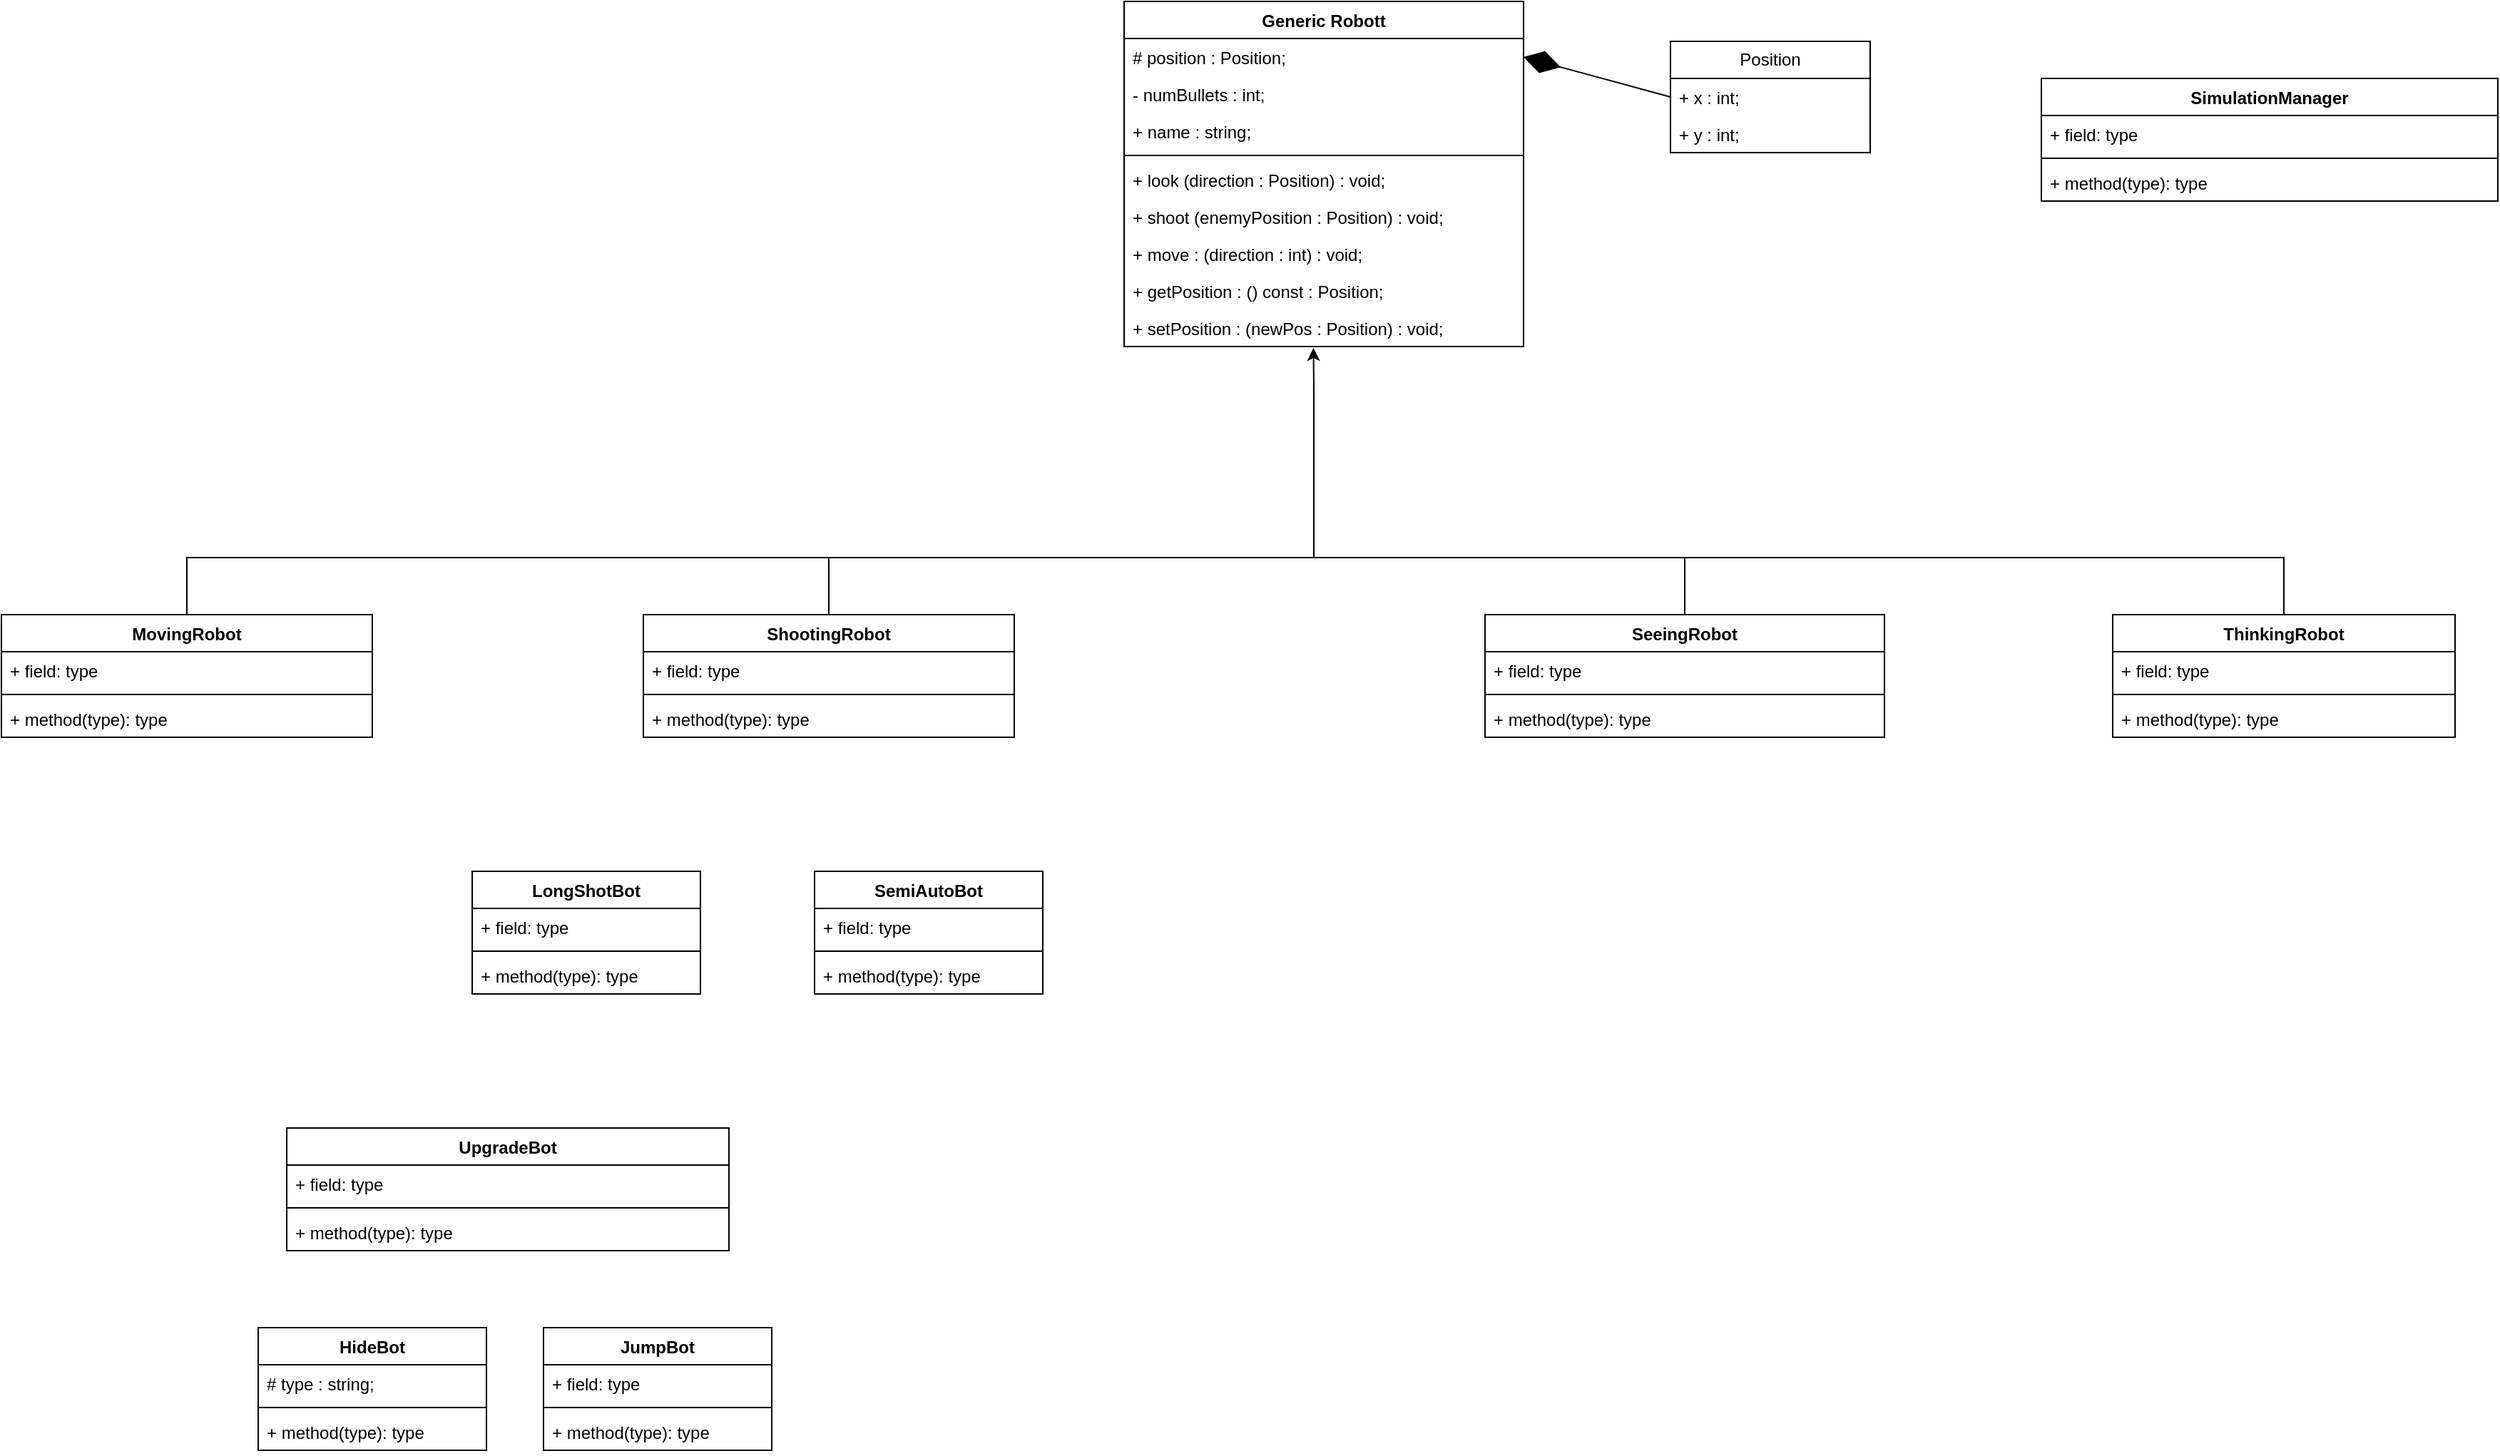 <mxfile version="27.0.6">
  <diagram name="Page-1" id="opCcGq341DNbt-FzEkQ6">
    <mxGraphModel dx="1763" dy="510" grid="1" gridSize="10" guides="1" tooltips="1" connect="1" arrows="1" fold="1" page="1" pageScale="1" pageWidth="850" pageHeight="1100" math="0" shadow="0">
      <root>
        <mxCell id="0" />
        <mxCell id="1" parent="0" />
        <mxCell id="jo4CeBIh-6-iTtw7Tc6J-8" value="Generic Robott" style="swimlane;fontStyle=1;align=center;verticalAlign=top;childLayout=stackLayout;horizontal=1;startSize=26;horizontalStack=0;resizeParent=1;resizeParentMax=0;resizeLast=0;collapsible=1;marginBottom=0;whiteSpace=wrap;html=1;" parent="1" vertex="1">
          <mxGeometry x="267" y="280" width="280" height="242" as="geometry" />
        </mxCell>
        <mxCell id="jo4CeBIh-6-iTtw7Tc6J-9" value="# position : Position;" style="text;strokeColor=none;fillColor=none;align=left;verticalAlign=top;spacingLeft=4;spacingRight=4;overflow=hidden;rotatable=0;points=[[0,0.5],[1,0.5]];portConstraint=eastwest;whiteSpace=wrap;html=1;" parent="jo4CeBIh-6-iTtw7Tc6J-8" vertex="1">
          <mxGeometry y="26" width="280" height="26" as="geometry" />
        </mxCell>
        <mxCell id="jo4CeBIh-6-iTtw7Tc6J-19" value="- numBullets : int;" style="text;strokeColor=none;fillColor=none;align=left;verticalAlign=top;spacingLeft=4;spacingRight=4;overflow=hidden;rotatable=0;points=[[0,0.5],[1,0.5]];portConstraint=eastwest;whiteSpace=wrap;html=1;" parent="jo4CeBIh-6-iTtw7Tc6J-8" vertex="1">
          <mxGeometry y="52" width="280" height="26" as="geometry" />
        </mxCell>
        <mxCell id="jo4CeBIh-6-iTtw7Tc6J-15" value="+ name : string;" style="text;strokeColor=none;fillColor=none;align=left;verticalAlign=top;spacingLeft=4;spacingRight=4;overflow=hidden;rotatable=0;points=[[0,0.5],[1,0.5]];portConstraint=eastwest;whiteSpace=wrap;html=1;" parent="jo4CeBIh-6-iTtw7Tc6J-8" vertex="1">
          <mxGeometry y="78" width="280" height="26" as="geometry" />
        </mxCell>
        <mxCell id="jo4CeBIh-6-iTtw7Tc6J-10" value="" style="line;strokeWidth=1;fillColor=none;align=left;verticalAlign=middle;spacingTop=-1;spacingLeft=3;spacingRight=3;rotatable=0;labelPosition=right;points=[];portConstraint=eastwest;strokeColor=inherit;" parent="jo4CeBIh-6-iTtw7Tc6J-8" vertex="1">
          <mxGeometry y="104" width="280" height="8" as="geometry" />
        </mxCell>
        <mxCell id="jo4CeBIh-6-iTtw7Tc6J-11" value="+ look (direction : Position) : void;" style="text;strokeColor=none;fillColor=none;align=left;verticalAlign=top;spacingLeft=4;spacingRight=4;overflow=hidden;rotatable=0;points=[[0,0.5],[1,0.5]];portConstraint=eastwest;whiteSpace=wrap;html=1;" parent="jo4CeBIh-6-iTtw7Tc6J-8" vertex="1">
          <mxGeometry y="112" width="280" height="26" as="geometry" />
        </mxCell>
        <mxCell id="jo4CeBIh-6-iTtw7Tc6J-12" value="+ shoot (enemyPosition : Position) : void;" style="text;strokeColor=none;fillColor=none;align=left;verticalAlign=top;spacingLeft=4;spacingRight=4;overflow=hidden;rotatable=0;points=[[0,0.5],[1,0.5]];portConstraint=eastwest;whiteSpace=wrap;html=1;" parent="jo4CeBIh-6-iTtw7Tc6J-8" vertex="1">
          <mxGeometry y="138" width="280" height="26" as="geometry" />
        </mxCell>
        <mxCell id="TCzFSlDF13JqIAByZluW-29" value="&lt;div&gt;+ move : (direction : int) : void;&lt;/div&gt;" style="text;strokeColor=none;fillColor=none;align=left;verticalAlign=top;spacingLeft=4;spacingRight=4;overflow=hidden;rotatable=0;points=[[0,0.5,0,0,0],[1,0.5,0,0,0]];portConstraint=eastwest;whiteSpace=wrap;html=1;" parent="jo4CeBIh-6-iTtw7Tc6J-8" vertex="1">
          <mxGeometry y="164" width="280" height="26" as="geometry" />
        </mxCell>
        <mxCell id="TCzFSlDF13JqIAByZluW-28" value="+ getPosition : () const : Position;&lt;div&gt;&lt;br&gt;&lt;/div&gt;" style="text;strokeColor=none;fillColor=none;align=left;verticalAlign=top;spacingLeft=4;spacingRight=4;overflow=hidden;rotatable=0;points=[[0,0.5],[1,0.5]];portConstraint=eastwest;whiteSpace=wrap;html=1;" parent="jo4CeBIh-6-iTtw7Tc6J-8" vertex="1">
          <mxGeometry y="190" width="280" height="26" as="geometry" />
        </mxCell>
        <mxCell id="YIjotV5RAUvXDinl-UVa-25" value="+ setPosition : (newPos : Position) : void;&lt;div&gt;&lt;br&gt;&lt;/div&gt;" style="text;strokeColor=none;fillColor=none;align=left;verticalAlign=top;spacingLeft=4;spacingRight=4;overflow=hidden;rotatable=0;points=[[0,0.5],[1,0.5]];portConstraint=eastwest;whiteSpace=wrap;html=1;" vertex="1" parent="jo4CeBIh-6-iTtw7Tc6J-8">
          <mxGeometry y="216" width="280" height="26" as="geometry" />
        </mxCell>
        <mxCell id="TCzFSlDF13JqIAByZluW-1" value="Position" style="swimlane;fontStyle=0;childLayout=stackLayout;horizontal=1;startSize=26;fillColor=none;horizontalStack=0;resizeParent=1;resizeParentMax=0;resizeLast=0;collapsible=1;marginBottom=0;whiteSpace=wrap;html=1;" parent="1" vertex="1">
          <mxGeometry x="650" y="308" width="140" height="78" as="geometry" />
        </mxCell>
        <mxCell id="TCzFSlDF13JqIAByZluW-2" value="+ x : int;" style="text;strokeColor=none;fillColor=none;align=left;verticalAlign=top;spacingLeft=4;spacingRight=4;overflow=hidden;rotatable=0;points=[[0,0.5],[1,0.5]];portConstraint=eastwest;whiteSpace=wrap;html=1;" parent="TCzFSlDF13JqIAByZluW-1" vertex="1">
          <mxGeometry y="26" width="140" height="26" as="geometry" />
        </mxCell>
        <mxCell id="TCzFSlDF13JqIAByZluW-3" value="+ y : int;" style="text;strokeColor=none;fillColor=none;align=left;verticalAlign=top;spacingLeft=4;spacingRight=4;overflow=hidden;rotatable=0;points=[[0,0.5],[1,0.5]];portConstraint=eastwest;whiteSpace=wrap;html=1;" parent="TCzFSlDF13JqIAByZluW-1" vertex="1">
          <mxGeometry y="52" width="140" height="26" as="geometry" />
        </mxCell>
        <mxCell id="TCzFSlDF13JqIAByZluW-5" value="" style="endArrow=diamondThin;endFill=1;endSize=24;html=1;rounded=0;entryX=1;entryY=0.5;entryDx=0;entryDy=0;exitX=0;exitY=0.5;exitDx=0;exitDy=0;" parent="1" source="TCzFSlDF13JqIAByZluW-2" target="jo4CeBIh-6-iTtw7Tc6J-9" edge="1">
          <mxGeometry width="160" relative="1" as="geometry">
            <mxPoint x="580" y="560" as="sourcePoint" />
            <mxPoint x="740" y="560" as="targetPoint" />
          </mxGeometry>
        </mxCell>
        <mxCell id="TCzFSlDF13JqIAByZluW-12" style="edgeStyle=orthogonalEdgeStyle;rounded=0;orthogonalLoop=1;jettySize=auto;html=1;entryX=0.474;entryY=1.04;entryDx=0;entryDy=0;entryPerimeter=0;" parent="1" source="TCzFSlDF13JqIAByZluW-7" target="YIjotV5RAUvXDinl-UVa-25" edge="1">
          <mxGeometry relative="1" as="geometry">
            <mxPoint x="400" y="550" as="targetPoint" />
            <Array as="points">
              <mxPoint x="-390" y="670" />
              <mxPoint x="400" y="670" />
              <mxPoint x="400" y="551" />
            </Array>
          </mxGeometry>
        </mxCell>
        <mxCell id="TCzFSlDF13JqIAByZluW-7" value="MovingRobot" style="swimlane;fontStyle=1;align=center;verticalAlign=top;childLayout=stackLayout;horizontal=1;startSize=26;horizontalStack=0;resizeParent=1;resizeParentMax=0;resizeLast=0;collapsible=1;marginBottom=0;whiteSpace=wrap;html=1;" parent="1" vertex="1">
          <mxGeometry x="-520" y="710" width="260" height="86" as="geometry" />
        </mxCell>
        <mxCell id="TCzFSlDF13JqIAByZluW-8" value="+ field: type" style="text;strokeColor=none;fillColor=none;align=left;verticalAlign=top;spacingLeft=4;spacingRight=4;overflow=hidden;rotatable=0;points=[[0,0.5],[1,0.5]];portConstraint=eastwest;whiteSpace=wrap;html=1;" parent="TCzFSlDF13JqIAByZluW-7" vertex="1">
          <mxGeometry y="26" width="260" height="26" as="geometry" />
        </mxCell>
        <mxCell id="TCzFSlDF13JqIAByZluW-9" value="" style="line;strokeWidth=1;fillColor=none;align=left;verticalAlign=middle;spacingTop=-1;spacingLeft=3;spacingRight=3;rotatable=0;labelPosition=right;points=[];portConstraint=eastwest;strokeColor=inherit;" parent="TCzFSlDF13JqIAByZluW-7" vertex="1">
          <mxGeometry y="52" width="260" height="8" as="geometry" />
        </mxCell>
        <mxCell id="TCzFSlDF13JqIAByZluW-10" value="+ method(type): type" style="text;strokeColor=none;fillColor=none;align=left;verticalAlign=top;spacingLeft=4;spacingRight=4;overflow=hidden;rotatable=0;points=[[0,0.5],[1,0.5]];portConstraint=eastwest;whiteSpace=wrap;html=1;" parent="TCzFSlDF13JqIAByZluW-7" vertex="1">
          <mxGeometry y="60" width="260" height="26" as="geometry" />
        </mxCell>
        <mxCell id="TCzFSlDF13JqIAByZluW-13" value="ShootingRobot" style="swimlane;fontStyle=1;align=center;verticalAlign=top;childLayout=stackLayout;horizontal=1;startSize=26;horizontalStack=0;resizeParent=1;resizeParentMax=0;resizeLast=0;collapsible=1;marginBottom=0;whiteSpace=wrap;html=1;" parent="1" vertex="1">
          <mxGeometry x="-70" y="710" width="260" height="86" as="geometry" />
        </mxCell>
        <mxCell id="TCzFSlDF13JqIAByZluW-14" value="+ field: type" style="text;strokeColor=none;fillColor=none;align=left;verticalAlign=top;spacingLeft=4;spacingRight=4;overflow=hidden;rotatable=0;points=[[0,0.5],[1,0.5]];portConstraint=eastwest;whiteSpace=wrap;html=1;" parent="TCzFSlDF13JqIAByZluW-13" vertex="1">
          <mxGeometry y="26" width="260" height="26" as="geometry" />
        </mxCell>
        <mxCell id="TCzFSlDF13JqIAByZluW-15" value="" style="line;strokeWidth=1;fillColor=none;align=left;verticalAlign=middle;spacingTop=-1;spacingLeft=3;spacingRight=3;rotatable=0;labelPosition=right;points=[];portConstraint=eastwest;strokeColor=inherit;" parent="TCzFSlDF13JqIAByZluW-13" vertex="1">
          <mxGeometry y="52" width="260" height="8" as="geometry" />
        </mxCell>
        <mxCell id="TCzFSlDF13JqIAByZluW-16" value="+ method(type): type" style="text;strokeColor=none;fillColor=none;align=left;verticalAlign=top;spacingLeft=4;spacingRight=4;overflow=hidden;rotatable=0;points=[[0,0.5],[1,0.5]];portConstraint=eastwest;whiteSpace=wrap;html=1;" parent="TCzFSlDF13JqIAByZluW-13" vertex="1">
          <mxGeometry y="60" width="260" height="26" as="geometry" />
        </mxCell>
        <mxCell id="TCzFSlDF13JqIAByZluW-17" value="SeeingRobot" style="swimlane;fontStyle=1;align=center;verticalAlign=top;childLayout=stackLayout;horizontal=1;startSize=26;horizontalStack=0;resizeParent=1;resizeParentMax=0;resizeLast=0;collapsible=1;marginBottom=0;whiteSpace=wrap;html=1;" parent="1" vertex="1">
          <mxGeometry x="520" y="710" width="280" height="86" as="geometry" />
        </mxCell>
        <mxCell id="TCzFSlDF13JqIAByZluW-18" value="+ field: type" style="text;strokeColor=none;fillColor=none;align=left;verticalAlign=top;spacingLeft=4;spacingRight=4;overflow=hidden;rotatable=0;points=[[0,0.5],[1,0.5]];portConstraint=eastwest;whiteSpace=wrap;html=1;" parent="TCzFSlDF13JqIAByZluW-17" vertex="1">
          <mxGeometry y="26" width="280" height="26" as="geometry" />
        </mxCell>
        <mxCell id="TCzFSlDF13JqIAByZluW-19" value="" style="line;strokeWidth=1;fillColor=none;align=left;verticalAlign=middle;spacingTop=-1;spacingLeft=3;spacingRight=3;rotatable=0;labelPosition=right;points=[];portConstraint=eastwest;strokeColor=inherit;" parent="TCzFSlDF13JqIAByZluW-17" vertex="1">
          <mxGeometry y="52" width="280" height="8" as="geometry" />
        </mxCell>
        <mxCell id="TCzFSlDF13JqIAByZluW-20" value="+ method(type): type" style="text;strokeColor=none;fillColor=none;align=left;verticalAlign=top;spacingLeft=4;spacingRight=4;overflow=hidden;rotatable=0;points=[[0,0.5],[1,0.5]];portConstraint=eastwest;whiteSpace=wrap;html=1;" parent="TCzFSlDF13JqIAByZluW-17" vertex="1">
          <mxGeometry y="60" width="280" height="26" as="geometry" />
        </mxCell>
        <mxCell id="TCzFSlDF13JqIAByZluW-21" value="" style="endArrow=none;html=1;rounded=0;exitX=0.5;exitY=0;exitDx=0;exitDy=0;" parent="1" source="TCzFSlDF13JqIAByZluW-13" edge="1">
          <mxGeometry width="50" height="50" relative="1" as="geometry">
            <mxPoint x="200" y="750" as="sourcePoint" />
            <mxPoint x="60" y="670" as="targetPoint" />
          </mxGeometry>
        </mxCell>
        <mxCell id="TCzFSlDF13JqIAByZluW-22" value="ThinkingRobot" style="swimlane;fontStyle=1;align=center;verticalAlign=top;childLayout=stackLayout;horizontal=1;startSize=26;horizontalStack=0;resizeParent=1;resizeParentMax=0;resizeLast=0;collapsible=1;marginBottom=0;whiteSpace=wrap;html=1;" parent="1" vertex="1">
          <mxGeometry x="960" y="710" width="240" height="86" as="geometry" />
        </mxCell>
        <mxCell id="TCzFSlDF13JqIAByZluW-23" value="+ field: type" style="text;strokeColor=none;fillColor=none;align=left;verticalAlign=top;spacingLeft=4;spacingRight=4;overflow=hidden;rotatable=0;points=[[0,0.5],[1,0.5]];portConstraint=eastwest;whiteSpace=wrap;html=1;" parent="TCzFSlDF13JqIAByZluW-22" vertex="1">
          <mxGeometry y="26" width="240" height="26" as="geometry" />
        </mxCell>
        <mxCell id="TCzFSlDF13JqIAByZluW-24" value="" style="line;strokeWidth=1;fillColor=none;align=left;verticalAlign=middle;spacingTop=-1;spacingLeft=3;spacingRight=3;rotatable=0;labelPosition=right;points=[];portConstraint=eastwest;strokeColor=inherit;" parent="TCzFSlDF13JqIAByZluW-22" vertex="1">
          <mxGeometry y="52" width="240" height="8" as="geometry" />
        </mxCell>
        <mxCell id="TCzFSlDF13JqIAByZluW-25" value="+ method(type): type" style="text;strokeColor=none;fillColor=none;align=left;verticalAlign=top;spacingLeft=4;spacingRight=4;overflow=hidden;rotatable=0;points=[[0,0.5],[1,0.5]];portConstraint=eastwest;whiteSpace=wrap;html=1;" parent="TCzFSlDF13JqIAByZluW-22" vertex="1">
          <mxGeometry y="60" width="240" height="26" as="geometry" />
        </mxCell>
        <mxCell id="TCzFSlDF13JqIAByZluW-26" value="" style="endArrow=none;html=1;rounded=0;exitX=0.5;exitY=0;exitDx=0;exitDy=0;edgeStyle=orthogonalEdgeStyle;" parent="1" source="TCzFSlDF13JqIAByZluW-22" edge="1">
          <mxGeometry width="50" height="50" relative="1" as="geometry">
            <mxPoint x="820" y="670" as="sourcePoint" />
            <mxPoint x="400" y="670" as="targetPoint" />
            <Array as="points">
              <mxPoint x="1080" y="670" />
            </Array>
          </mxGeometry>
        </mxCell>
        <mxCell id="TCzFSlDF13JqIAByZluW-27" value="" style="endArrow=none;html=1;rounded=0;exitX=0.5;exitY=0;exitDx=0;exitDy=0;" parent="1" source="TCzFSlDF13JqIAByZluW-17" edge="1">
          <mxGeometry width="50" height="50" relative="1" as="geometry">
            <mxPoint x="540" y="650" as="sourcePoint" />
            <mxPoint x="660" y="670" as="targetPoint" />
          </mxGeometry>
        </mxCell>
        <mxCell id="YIjotV5RAUvXDinl-UVa-1" value="JumpBot" style="swimlane;fontStyle=1;align=center;verticalAlign=top;childLayout=stackLayout;horizontal=1;startSize=26;horizontalStack=0;resizeParent=1;resizeParentMax=0;resizeLast=0;collapsible=1;marginBottom=0;whiteSpace=wrap;html=1;" vertex="1" parent="1">
          <mxGeometry x="-140" y="1210" width="160" height="86" as="geometry" />
        </mxCell>
        <mxCell id="YIjotV5RAUvXDinl-UVa-2" value="+ field: type" style="text;strokeColor=none;fillColor=none;align=left;verticalAlign=top;spacingLeft=4;spacingRight=4;overflow=hidden;rotatable=0;points=[[0,0.5],[1,0.5]];portConstraint=eastwest;whiteSpace=wrap;html=1;" vertex="1" parent="YIjotV5RAUvXDinl-UVa-1">
          <mxGeometry y="26" width="160" height="26" as="geometry" />
        </mxCell>
        <mxCell id="YIjotV5RAUvXDinl-UVa-3" value="" style="line;strokeWidth=1;fillColor=none;align=left;verticalAlign=middle;spacingTop=-1;spacingLeft=3;spacingRight=3;rotatable=0;labelPosition=right;points=[];portConstraint=eastwest;strokeColor=inherit;" vertex="1" parent="YIjotV5RAUvXDinl-UVa-1">
          <mxGeometry y="52" width="160" height="8" as="geometry" />
        </mxCell>
        <mxCell id="YIjotV5RAUvXDinl-UVa-4" value="+ method(type): type" style="text;strokeColor=none;fillColor=none;align=left;verticalAlign=top;spacingLeft=4;spacingRight=4;overflow=hidden;rotatable=0;points=[[0,0.5],[1,0.5]];portConstraint=eastwest;whiteSpace=wrap;html=1;" vertex="1" parent="YIjotV5RAUvXDinl-UVa-1">
          <mxGeometry y="60" width="160" height="26" as="geometry" />
        </mxCell>
        <mxCell id="YIjotV5RAUvXDinl-UVa-5" value="HideBot" style="swimlane;fontStyle=1;align=center;verticalAlign=top;childLayout=stackLayout;horizontal=1;startSize=26;horizontalStack=0;resizeParent=1;resizeParentMax=0;resizeLast=0;collapsible=1;marginBottom=0;whiteSpace=wrap;html=1;" vertex="1" parent="1">
          <mxGeometry x="-340" y="1210" width="160" height="86" as="geometry" />
        </mxCell>
        <mxCell id="YIjotV5RAUvXDinl-UVa-6" value="# type : string;" style="text;strokeColor=none;fillColor=none;align=left;verticalAlign=top;spacingLeft=4;spacingRight=4;overflow=hidden;rotatable=0;points=[[0,0.5],[1,0.5]];portConstraint=eastwest;whiteSpace=wrap;html=1;" vertex="1" parent="YIjotV5RAUvXDinl-UVa-5">
          <mxGeometry y="26" width="160" height="26" as="geometry" />
        </mxCell>
        <mxCell id="YIjotV5RAUvXDinl-UVa-7" value="" style="line;strokeWidth=1;fillColor=none;align=left;verticalAlign=middle;spacingTop=-1;spacingLeft=3;spacingRight=3;rotatable=0;labelPosition=right;points=[];portConstraint=eastwest;strokeColor=inherit;" vertex="1" parent="YIjotV5RAUvXDinl-UVa-5">
          <mxGeometry y="52" width="160" height="8" as="geometry" />
        </mxCell>
        <mxCell id="YIjotV5RAUvXDinl-UVa-8" value="+ method(type): type" style="text;strokeColor=none;fillColor=none;align=left;verticalAlign=top;spacingLeft=4;spacingRight=4;overflow=hidden;rotatable=0;points=[[0,0.5],[1,0.5]];portConstraint=eastwest;whiteSpace=wrap;html=1;" vertex="1" parent="YIjotV5RAUvXDinl-UVa-5">
          <mxGeometry y="60" width="160" height="26" as="geometry" />
        </mxCell>
        <mxCell id="YIjotV5RAUvXDinl-UVa-9" value="LongShotBot" style="swimlane;fontStyle=1;align=center;verticalAlign=top;childLayout=stackLayout;horizontal=1;startSize=26;horizontalStack=0;resizeParent=1;resizeParentMax=0;resizeLast=0;collapsible=1;marginBottom=0;whiteSpace=wrap;html=1;" vertex="1" parent="1">
          <mxGeometry x="-190" y="890" width="160" height="86" as="geometry" />
        </mxCell>
        <mxCell id="YIjotV5RAUvXDinl-UVa-10" value="+ field: type" style="text;strokeColor=none;fillColor=none;align=left;verticalAlign=top;spacingLeft=4;spacingRight=4;overflow=hidden;rotatable=0;points=[[0,0.5],[1,0.5]];portConstraint=eastwest;whiteSpace=wrap;html=1;" vertex="1" parent="YIjotV5RAUvXDinl-UVa-9">
          <mxGeometry y="26" width="160" height="26" as="geometry" />
        </mxCell>
        <mxCell id="YIjotV5RAUvXDinl-UVa-11" value="" style="line;strokeWidth=1;fillColor=none;align=left;verticalAlign=middle;spacingTop=-1;spacingLeft=3;spacingRight=3;rotatable=0;labelPosition=right;points=[];portConstraint=eastwest;strokeColor=inherit;" vertex="1" parent="YIjotV5RAUvXDinl-UVa-9">
          <mxGeometry y="52" width="160" height="8" as="geometry" />
        </mxCell>
        <mxCell id="YIjotV5RAUvXDinl-UVa-12" value="+ method(type): type" style="text;strokeColor=none;fillColor=none;align=left;verticalAlign=top;spacingLeft=4;spacingRight=4;overflow=hidden;rotatable=0;points=[[0,0.5],[1,0.5]];portConstraint=eastwest;whiteSpace=wrap;html=1;" vertex="1" parent="YIjotV5RAUvXDinl-UVa-9">
          <mxGeometry y="60" width="160" height="26" as="geometry" />
        </mxCell>
        <mxCell id="YIjotV5RAUvXDinl-UVa-13" value="SemiAutoBot" style="swimlane;fontStyle=1;align=center;verticalAlign=top;childLayout=stackLayout;horizontal=1;startSize=26;horizontalStack=0;resizeParent=1;resizeParentMax=0;resizeLast=0;collapsible=1;marginBottom=0;whiteSpace=wrap;html=1;" vertex="1" parent="1">
          <mxGeometry x="50" y="890" width="160" height="86" as="geometry" />
        </mxCell>
        <mxCell id="YIjotV5RAUvXDinl-UVa-14" value="+ field: type" style="text;strokeColor=none;fillColor=none;align=left;verticalAlign=top;spacingLeft=4;spacingRight=4;overflow=hidden;rotatable=0;points=[[0,0.5],[1,0.5]];portConstraint=eastwest;whiteSpace=wrap;html=1;" vertex="1" parent="YIjotV5RAUvXDinl-UVa-13">
          <mxGeometry y="26" width="160" height="26" as="geometry" />
        </mxCell>
        <mxCell id="YIjotV5RAUvXDinl-UVa-15" value="" style="line;strokeWidth=1;fillColor=none;align=left;verticalAlign=middle;spacingTop=-1;spacingLeft=3;spacingRight=3;rotatable=0;labelPosition=right;points=[];portConstraint=eastwest;strokeColor=inherit;" vertex="1" parent="YIjotV5RAUvXDinl-UVa-13">
          <mxGeometry y="52" width="160" height="8" as="geometry" />
        </mxCell>
        <mxCell id="YIjotV5RAUvXDinl-UVa-16" value="+ method(type): type" style="text;strokeColor=none;fillColor=none;align=left;verticalAlign=top;spacingLeft=4;spacingRight=4;overflow=hidden;rotatable=0;points=[[0,0.5],[1,0.5]];portConstraint=eastwest;whiteSpace=wrap;html=1;" vertex="1" parent="YIjotV5RAUvXDinl-UVa-13">
          <mxGeometry y="60" width="160" height="26" as="geometry" />
        </mxCell>
        <mxCell id="YIjotV5RAUvXDinl-UVa-17" value="SimulationManager" style="swimlane;fontStyle=1;align=center;verticalAlign=top;childLayout=stackLayout;horizontal=1;startSize=26;horizontalStack=0;resizeParent=1;resizeParentMax=0;resizeLast=0;collapsible=1;marginBottom=0;whiteSpace=wrap;html=1;" vertex="1" parent="1">
          <mxGeometry x="910" y="334" width="320" height="86" as="geometry" />
        </mxCell>
        <mxCell id="YIjotV5RAUvXDinl-UVa-18" value="+ field: type" style="text;strokeColor=none;fillColor=none;align=left;verticalAlign=top;spacingLeft=4;spacingRight=4;overflow=hidden;rotatable=0;points=[[0,0.5],[1,0.5]];portConstraint=eastwest;whiteSpace=wrap;html=1;" vertex="1" parent="YIjotV5RAUvXDinl-UVa-17">
          <mxGeometry y="26" width="320" height="26" as="geometry" />
        </mxCell>
        <mxCell id="YIjotV5RAUvXDinl-UVa-19" value="" style="line;strokeWidth=1;fillColor=none;align=left;verticalAlign=middle;spacingTop=-1;spacingLeft=3;spacingRight=3;rotatable=0;labelPosition=right;points=[];portConstraint=eastwest;strokeColor=inherit;" vertex="1" parent="YIjotV5RAUvXDinl-UVa-17">
          <mxGeometry y="52" width="320" height="8" as="geometry" />
        </mxCell>
        <mxCell id="YIjotV5RAUvXDinl-UVa-20" value="+ method(type): type" style="text;strokeColor=none;fillColor=none;align=left;verticalAlign=top;spacingLeft=4;spacingRight=4;overflow=hidden;rotatable=0;points=[[0,0.5],[1,0.5]];portConstraint=eastwest;whiteSpace=wrap;html=1;" vertex="1" parent="YIjotV5RAUvXDinl-UVa-17">
          <mxGeometry y="60" width="320" height="26" as="geometry" />
        </mxCell>
        <mxCell id="YIjotV5RAUvXDinl-UVa-21" value="UpgradeBot" style="swimlane;fontStyle=1;align=center;verticalAlign=top;childLayout=stackLayout;horizontal=1;startSize=26;horizontalStack=0;resizeParent=1;resizeParentMax=0;resizeLast=0;collapsible=1;marginBottom=0;whiteSpace=wrap;html=1;" vertex="1" parent="1">
          <mxGeometry x="-320" y="1070" width="310" height="86" as="geometry" />
        </mxCell>
        <mxCell id="YIjotV5RAUvXDinl-UVa-22" value="+ field: type" style="text;strokeColor=none;fillColor=none;align=left;verticalAlign=top;spacingLeft=4;spacingRight=4;overflow=hidden;rotatable=0;points=[[0,0.5],[1,0.5]];portConstraint=eastwest;whiteSpace=wrap;html=1;" vertex="1" parent="YIjotV5RAUvXDinl-UVa-21">
          <mxGeometry y="26" width="310" height="26" as="geometry" />
        </mxCell>
        <mxCell id="YIjotV5RAUvXDinl-UVa-23" value="" style="line;strokeWidth=1;fillColor=none;align=left;verticalAlign=middle;spacingTop=-1;spacingLeft=3;spacingRight=3;rotatable=0;labelPosition=right;points=[];portConstraint=eastwest;strokeColor=inherit;" vertex="1" parent="YIjotV5RAUvXDinl-UVa-21">
          <mxGeometry y="52" width="310" height="8" as="geometry" />
        </mxCell>
        <mxCell id="YIjotV5RAUvXDinl-UVa-24" value="+ method(type): type" style="text;strokeColor=none;fillColor=none;align=left;verticalAlign=top;spacingLeft=4;spacingRight=4;overflow=hidden;rotatable=0;points=[[0,0.5],[1,0.5]];portConstraint=eastwest;whiteSpace=wrap;html=1;" vertex="1" parent="YIjotV5RAUvXDinl-UVa-21">
          <mxGeometry y="60" width="310" height="26" as="geometry" />
        </mxCell>
      </root>
    </mxGraphModel>
  </diagram>
</mxfile>
